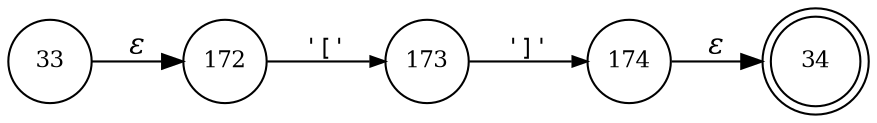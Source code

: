 digraph ATN {
rankdir=LR;
s34[fontsize=11, label="34", shape=doublecircle, fixedsize=true, width=.6];
s33[fontsize=11,label="33", shape=circle, fixedsize=true, width=.55, peripheries=1];
s172[fontsize=11,label="172", shape=circle, fixedsize=true, width=.55, peripheries=1];
s173[fontsize=11,label="173", shape=circle, fixedsize=true, width=.55, peripheries=1];
s174[fontsize=11,label="174", shape=circle, fixedsize=true, width=.55, peripheries=1];
s33 -> s172 [fontname="Times-Italic", label="&epsilon;"];
s172 -> s173 [fontsize=11, fontname="Courier", arrowsize=.7, label = "'['", arrowhead = normal];
s173 -> s174 [fontsize=11, fontname="Courier", arrowsize=.7, label = "']'", arrowhead = normal];
s174 -> s34 [fontname="Times-Italic", label="&epsilon;"];
}